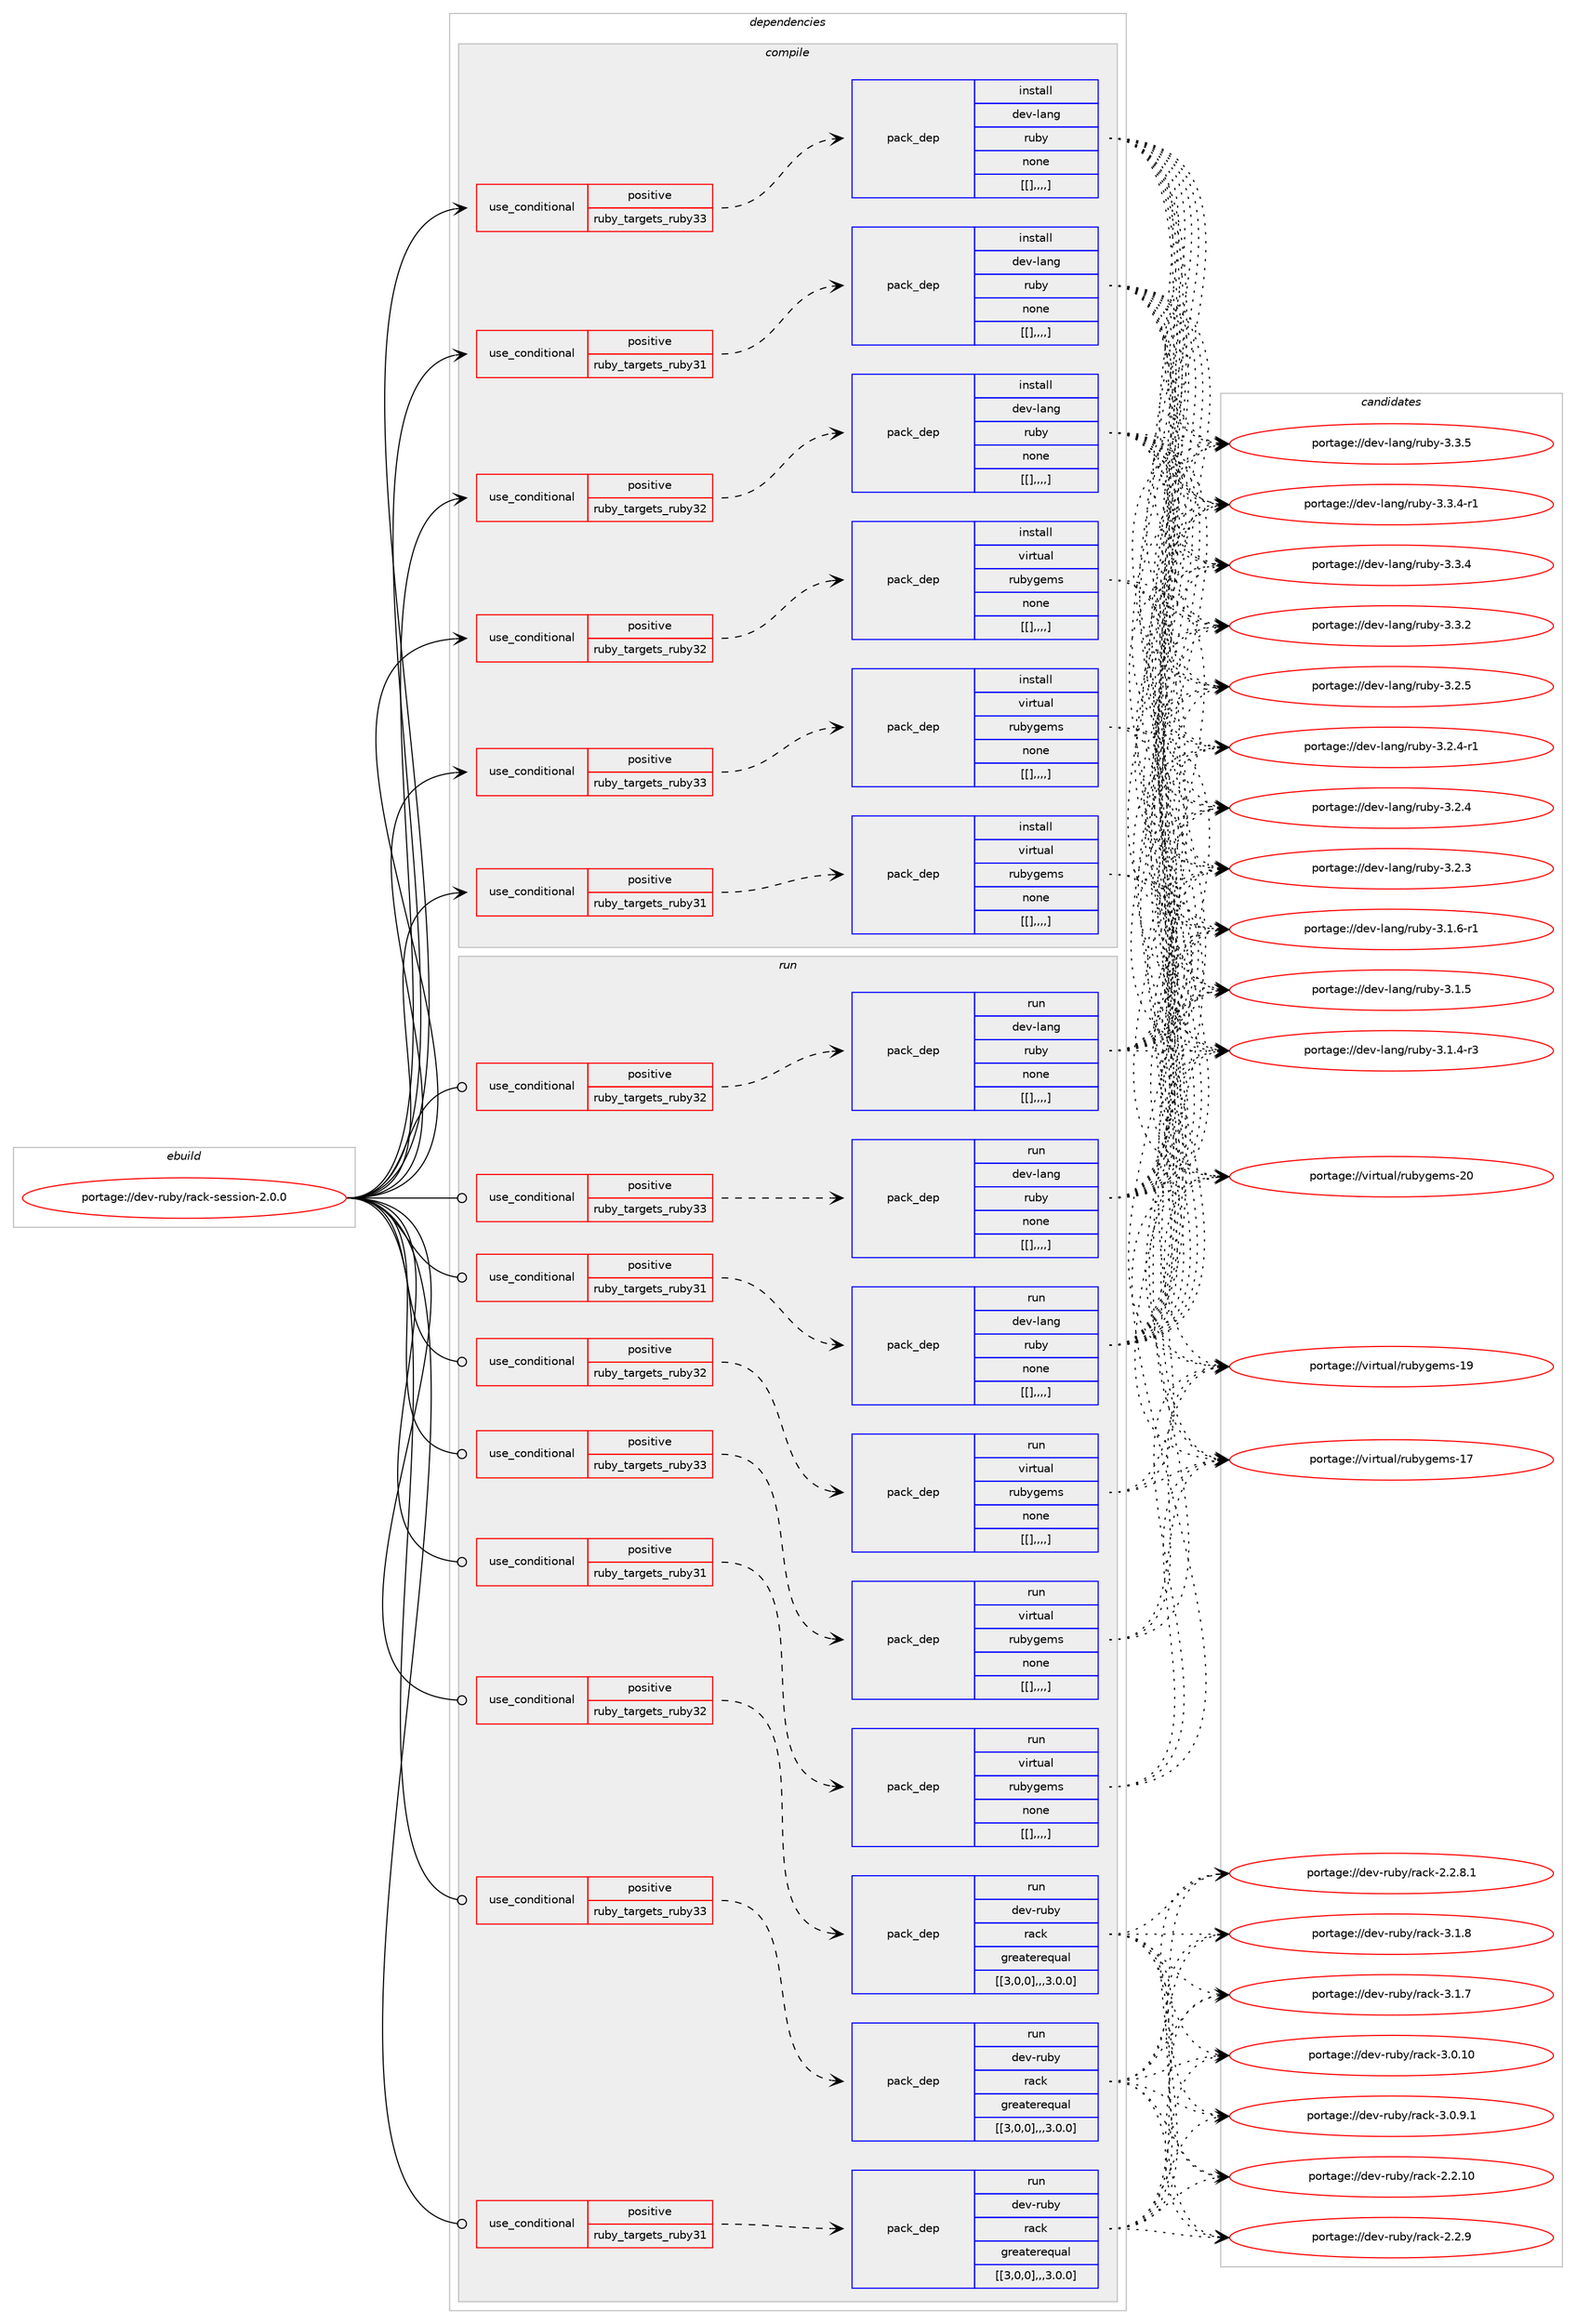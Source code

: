 digraph prolog {

# *************
# Graph options
# *************

newrank=true;
concentrate=true;
compound=true;
graph [rankdir=LR,fontname=Helvetica,fontsize=10,ranksep=1.5];#, ranksep=2.5, nodesep=0.2];
edge  [arrowhead=vee];
node  [fontname=Helvetica,fontsize=10];

# **********
# The ebuild
# **********

subgraph cluster_leftcol {
color=gray;
label=<<i>ebuild</i>>;
id [label="portage://dev-ruby/rack-session-2.0.0", color=red, width=4, href="../dev-ruby/rack-session-2.0.0.svg"];
}

# ****************
# The dependencies
# ****************

subgraph cluster_midcol {
color=gray;
label=<<i>dependencies</i>>;
subgraph cluster_compile {
fillcolor="#eeeeee";
style=filled;
label=<<i>compile</i>>;
subgraph cond57363 {
dependency206303 [label=<<TABLE BORDER="0" CELLBORDER="1" CELLSPACING="0" CELLPADDING="4"><TR><TD ROWSPAN="3" CELLPADDING="10">use_conditional</TD></TR><TR><TD>positive</TD></TR><TR><TD>ruby_targets_ruby31</TD></TR></TABLE>>, shape=none, color=red];
subgraph pack147489 {
dependency206313 [label=<<TABLE BORDER="0" CELLBORDER="1" CELLSPACING="0" CELLPADDING="4" WIDTH="220"><TR><TD ROWSPAN="6" CELLPADDING="30">pack_dep</TD></TR><TR><TD WIDTH="110">install</TD></TR><TR><TD>dev-lang</TD></TR><TR><TD>ruby</TD></TR><TR><TD>none</TD></TR><TR><TD>[[],,,,]</TD></TR></TABLE>>, shape=none, color=blue];
}
dependency206303:e -> dependency206313:w [weight=20,style="dashed",arrowhead="vee"];
}
id:e -> dependency206303:w [weight=20,style="solid",arrowhead="vee"];
subgraph cond57380 {
dependency206333 [label=<<TABLE BORDER="0" CELLBORDER="1" CELLSPACING="0" CELLPADDING="4"><TR><TD ROWSPAN="3" CELLPADDING="10">use_conditional</TD></TR><TR><TD>positive</TD></TR><TR><TD>ruby_targets_ruby31</TD></TR></TABLE>>, shape=none, color=red];
subgraph pack147508 {
dependency206345 [label=<<TABLE BORDER="0" CELLBORDER="1" CELLSPACING="0" CELLPADDING="4" WIDTH="220"><TR><TD ROWSPAN="6" CELLPADDING="30">pack_dep</TD></TR><TR><TD WIDTH="110">install</TD></TR><TR><TD>virtual</TD></TR><TR><TD>rubygems</TD></TR><TR><TD>none</TD></TR><TR><TD>[[],,,,]</TD></TR></TABLE>>, shape=none, color=blue];
}
dependency206333:e -> dependency206345:w [weight=20,style="dashed",arrowhead="vee"];
}
id:e -> dependency206333:w [weight=20,style="solid",arrowhead="vee"];
subgraph cond57403 {
dependency206380 [label=<<TABLE BORDER="0" CELLBORDER="1" CELLSPACING="0" CELLPADDING="4"><TR><TD ROWSPAN="3" CELLPADDING="10">use_conditional</TD></TR><TR><TD>positive</TD></TR><TR><TD>ruby_targets_ruby32</TD></TR></TABLE>>, shape=none, color=red];
subgraph pack147541 {
dependency206401 [label=<<TABLE BORDER="0" CELLBORDER="1" CELLSPACING="0" CELLPADDING="4" WIDTH="220"><TR><TD ROWSPAN="6" CELLPADDING="30">pack_dep</TD></TR><TR><TD WIDTH="110">install</TD></TR><TR><TD>dev-lang</TD></TR><TR><TD>ruby</TD></TR><TR><TD>none</TD></TR><TR><TD>[[],,,,]</TD></TR></TABLE>>, shape=none, color=blue];
}
dependency206380:e -> dependency206401:w [weight=20,style="dashed",arrowhead="vee"];
}
id:e -> dependency206380:w [weight=20,style="solid",arrowhead="vee"];
subgraph cond57433 {
dependency206447 [label=<<TABLE BORDER="0" CELLBORDER="1" CELLSPACING="0" CELLPADDING="4"><TR><TD ROWSPAN="3" CELLPADDING="10">use_conditional</TD></TR><TR><TD>positive</TD></TR><TR><TD>ruby_targets_ruby32</TD></TR></TABLE>>, shape=none, color=red];
subgraph pack147591 {
dependency206501 [label=<<TABLE BORDER="0" CELLBORDER="1" CELLSPACING="0" CELLPADDING="4" WIDTH="220"><TR><TD ROWSPAN="6" CELLPADDING="30">pack_dep</TD></TR><TR><TD WIDTH="110">install</TD></TR><TR><TD>virtual</TD></TR><TR><TD>rubygems</TD></TR><TR><TD>none</TD></TR><TR><TD>[[],,,,]</TD></TR></TABLE>>, shape=none, color=blue];
}
dependency206447:e -> dependency206501:w [weight=20,style="dashed",arrowhead="vee"];
}
id:e -> dependency206447:w [weight=20,style="solid",arrowhead="vee"];
subgraph cond57470 {
dependency206549 [label=<<TABLE BORDER="0" CELLBORDER="1" CELLSPACING="0" CELLPADDING="4"><TR><TD ROWSPAN="3" CELLPADDING="10">use_conditional</TD></TR><TR><TD>positive</TD></TR><TR><TD>ruby_targets_ruby33</TD></TR></TABLE>>, shape=none, color=red];
subgraph pack147636 {
dependency206679 [label=<<TABLE BORDER="0" CELLBORDER="1" CELLSPACING="0" CELLPADDING="4" WIDTH="220"><TR><TD ROWSPAN="6" CELLPADDING="30">pack_dep</TD></TR><TR><TD WIDTH="110">install</TD></TR><TR><TD>dev-lang</TD></TR><TR><TD>ruby</TD></TR><TR><TD>none</TD></TR><TR><TD>[[],,,,]</TD></TR></TABLE>>, shape=none, color=blue];
}
dependency206549:e -> dependency206679:w [weight=20,style="dashed",arrowhead="vee"];
}
id:e -> dependency206549:w [weight=20,style="solid",arrowhead="vee"];
subgraph cond57553 {
dependency206687 [label=<<TABLE BORDER="0" CELLBORDER="1" CELLSPACING="0" CELLPADDING="4"><TR><TD ROWSPAN="3" CELLPADDING="10">use_conditional</TD></TR><TR><TD>positive</TD></TR><TR><TD>ruby_targets_ruby33</TD></TR></TABLE>>, shape=none, color=red];
subgraph pack147708 {
dependency206710 [label=<<TABLE BORDER="0" CELLBORDER="1" CELLSPACING="0" CELLPADDING="4" WIDTH="220"><TR><TD ROWSPAN="6" CELLPADDING="30">pack_dep</TD></TR><TR><TD WIDTH="110">install</TD></TR><TR><TD>virtual</TD></TR><TR><TD>rubygems</TD></TR><TR><TD>none</TD></TR><TR><TD>[[],,,,]</TD></TR></TABLE>>, shape=none, color=blue];
}
dependency206687:e -> dependency206710:w [weight=20,style="dashed",arrowhead="vee"];
}
id:e -> dependency206687:w [weight=20,style="solid",arrowhead="vee"];
}
subgraph cluster_compileandrun {
fillcolor="#eeeeee";
style=filled;
label=<<i>compile and run</i>>;
}
subgraph cluster_run {
fillcolor="#eeeeee";
style=filled;
label=<<i>run</i>>;
subgraph cond57596 {
dependency206783 [label=<<TABLE BORDER="0" CELLBORDER="1" CELLSPACING="0" CELLPADDING="4"><TR><TD ROWSPAN="3" CELLPADDING="10">use_conditional</TD></TR><TR><TD>positive</TD></TR><TR><TD>ruby_targets_ruby31</TD></TR></TABLE>>, shape=none, color=red];
subgraph pack147759 {
dependency206808 [label=<<TABLE BORDER="0" CELLBORDER="1" CELLSPACING="0" CELLPADDING="4" WIDTH="220"><TR><TD ROWSPAN="6" CELLPADDING="30">pack_dep</TD></TR><TR><TD WIDTH="110">run</TD></TR><TR><TD>dev-lang</TD></TR><TR><TD>ruby</TD></TR><TR><TD>none</TD></TR><TR><TD>[[],,,,]</TD></TR></TABLE>>, shape=none, color=blue];
}
dependency206783:e -> dependency206808:w [weight=20,style="dashed",arrowhead="vee"];
}
id:e -> dependency206783:w [weight=20,style="solid",arrowhead="odot"];
subgraph cond57627 {
dependency206849 [label=<<TABLE BORDER="0" CELLBORDER="1" CELLSPACING="0" CELLPADDING="4"><TR><TD ROWSPAN="3" CELLPADDING="10">use_conditional</TD></TR><TR><TD>positive</TD></TR><TR><TD>ruby_targets_ruby31</TD></TR></TABLE>>, shape=none, color=red];
subgraph pack147785 {
dependency206851 [label=<<TABLE BORDER="0" CELLBORDER="1" CELLSPACING="0" CELLPADDING="4" WIDTH="220"><TR><TD ROWSPAN="6" CELLPADDING="30">pack_dep</TD></TR><TR><TD WIDTH="110">run</TD></TR><TR><TD>dev-ruby</TD></TR><TR><TD>rack</TD></TR><TR><TD>greaterequal</TD></TR><TR><TD>[[3,0,0],,,3.0.0]</TD></TR></TABLE>>, shape=none, color=blue];
}
dependency206849:e -> dependency206851:w [weight=20,style="dashed",arrowhead="vee"];
}
id:e -> dependency206849:w [weight=20,style="solid",arrowhead="odot"];
subgraph cond57668 {
dependency206938 [label=<<TABLE BORDER="0" CELLBORDER="1" CELLSPACING="0" CELLPADDING="4"><TR><TD ROWSPAN="3" CELLPADDING="10">use_conditional</TD></TR><TR><TD>positive</TD></TR><TR><TD>ruby_targets_ruby31</TD></TR></TABLE>>, shape=none, color=red];
subgraph pack147829 {
dependency206941 [label=<<TABLE BORDER="0" CELLBORDER="1" CELLSPACING="0" CELLPADDING="4" WIDTH="220"><TR><TD ROWSPAN="6" CELLPADDING="30">pack_dep</TD></TR><TR><TD WIDTH="110">run</TD></TR><TR><TD>virtual</TD></TR><TR><TD>rubygems</TD></TR><TR><TD>none</TD></TR><TR><TD>[[],,,,]</TD></TR></TABLE>>, shape=none, color=blue];
}
dependency206938:e -> dependency206941:w [weight=20,style="dashed",arrowhead="vee"];
}
id:e -> dependency206938:w [weight=20,style="solid",arrowhead="odot"];
subgraph cond57688 {
dependency206985 [label=<<TABLE BORDER="0" CELLBORDER="1" CELLSPACING="0" CELLPADDING="4"><TR><TD ROWSPAN="3" CELLPADDING="10">use_conditional</TD></TR><TR><TD>positive</TD></TR><TR><TD>ruby_targets_ruby32</TD></TR></TABLE>>, shape=none, color=red];
subgraph pack147856 {
dependency206989 [label=<<TABLE BORDER="0" CELLBORDER="1" CELLSPACING="0" CELLPADDING="4" WIDTH="220"><TR><TD ROWSPAN="6" CELLPADDING="30">pack_dep</TD></TR><TR><TD WIDTH="110">run</TD></TR><TR><TD>dev-lang</TD></TR><TR><TD>ruby</TD></TR><TR><TD>none</TD></TR><TR><TD>[[],,,,]</TD></TR></TABLE>>, shape=none, color=blue];
}
dependency206985:e -> dependency206989:w [weight=20,style="dashed",arrowhead="vee"];
}
id:e -> dependency206985:w [weight=20,style="solid",arrowhead="odot"];
subgraph cond57691 {
dependency206998 [label=<<TABLE BORDER="0" CELLBORDER="1" CELLSPACING="0" CELLPADDING="4"><TR><TD ROWSPAN="3" CELLPADDING="10">use_conditional</TD></TR><TR><TD>positive</TD></TR><TR><TD>ruby_targets_ruby32</TD></TR></TABLE>>, shape=none, color=red];
subgraph pack147899 {
dependency207140 [label=<<TABLE BORDER="0" CELLBORDER="1" CELLSPACING="0" CELLPADDING="4" WIDTH="220"><TR><TD ROWSPAN="6" CELLPADDING="30">pack_dep</TD></TR><TR><TD WIDTH="110">run</TD></TR><TR><TD>dev-ruby</TD></TR><TR><TD>rack</TD></TR><TR><TD>greaterequal</TD></TR><TR><TD>[[3,0,0],,,3.0.0]</TD></TR></TABLE>>, shape=none, color=blue];
}
dependency206998:e -> dependency207140:w [weight=20,style="dashed",arrowhead="vee"];
}
id:e -> dependency206998:w [weight=20,style="solid",arrowhead="odot"];
subgraph cond57748 {
dependency207164 [label=<<TABLE BORDER="0" CELLBORDER="1" CELLSPACING="0" CELLPADDING="4"><TR><TD ROWSPAN="3" CELLPADDING="10">use_conditional</TD></TR><TR><TD>positive</TD></TR><TR><TD>ruby_targets_ruby32</TD></TR></TABLE>>, shape=none, color=red];
subgraph pack147993 {
dependency207249 [label=<<TABLE BORDER="0" CELLBORDER="1" CELLSPACING="0" CELLPADDING="4" WIDTH="220"><TR><TD ROWSPAN="6" CELLPADDING="30">pack_dep</TD></TR><TR><TD WIDTH="110">run</TD></TR><TR><TD>virtual</TD></TR><TR><TD>rubygems</TD></TR><TR><TD>none</TD></TR><TR><TD>[[],,,,]</TD></TR></TABLE>>, shape=none, color=blue];
}
dependency207164:e -> dependency207249:w [weight=20,style="dashed",arrowhead="vee"];
}
id:e -> dependency207164:w [weight=20,style="solid",arrowhead="odot"];
subgraph cond57815 {
dependency207344 [label=<<TABLE BORDER="0" CELLBORDER="1" CELLSPACING="0" CELLPADDING="4"><TR><TD ROWSPAN="3" CELLPADDING="10">use_conditional</TD></TR><TR><TD>positive</TD></TR><TR><TD>ruby_targets_ruby33</TD></TR></TABLE>>, shape=none, color=red];
subgraph pack148084 {
dependency207348 [label=<<TABLE BORDER="0" CELLBORDER="1" CELLSPACING="0" CELLPADDING="4" WIDTH="220"><TR><TD ROWSPAN="6" CELLPADDING="30">pack_dep</TD></TR><TR><TD WIDTH="110">run</TD></TR><TR><TD>dev-lang</TD></TR><TR><TD>ruby</TD></TR><TR><TD>none</TD></TR><TR><TD>[[],,,,]</TD></TR></TABLE>>, shape=none, color=blue];
}
dependency207344:e -> dependency207348:w [weight=20,style="dashed",arrowhead="vee"];
}
id:e -> dependency207344:w [weight=20,style="solid",arrowhead="odot"];
subgraph cond57830 {
dependency207391 [label=<<TABLE BORDER="0" CELLBORDER="1" CELLSPACING="0" CELLPADDING="4"><TR><TD ROWSPAN="3" CELLPADDING="10">use_conditional</TD></TR><TR><TD>positive</TD></TR><TR><TD>ruby_targets_ruby33</TD></TR></TABLE>>, shape=none, color=red];
subgraph pack148109 {
dependency207413 [label=<<TABLE BORDER="0" CELLBORDER="1" CELLSPACING="0" CELLPADDING="4" WIDTH="220"><TR><TD ROWSPAN="6" CELLPADDING="30">pack_dep</TD></TR><TR><TD WIDTH="110">run</TD></TR><TR><TD>dev-ruby</TD></TR><TR><TD>rack</TD></TR><TR><TD>greaterequal</TD></TR><TR><TD>[[3,0,0],,,3.0.0]</TD></TR></TABLE>>, shape=none, color=blue];
}
dependency207391:e -> dependency207413:w [weight=20,style="dashed",arrowhead="vee"];
}
id:e -> dependency207391:w [weight=20,style="solid",arrowhead="odot"];
subgraph cond57849 {
dependency207433 [label=<<TABLE BORDER="0" CELLBORDER="1" CELLSPACING="0" CELLPADDING="4"><TR><TD ROWSPAN="3" CELLPADDING="10">use_conditional</TD></TR><TR><TD>positive</TD></TR><TR><TD>ruby_targets_ruby33</TD></TR></TABLE>>, shape=none, color=red];
subgraph pack148141 {
dependency207435 [label=<<TABLE BORDER="0" CELLBORDER="1" CELLSPACING="0" CELLPADDING="4" WIDTH="220"><TR><TD ROWSPAN="6" CELLPADDING="30">pack_dep</TD></TR><TR><TD WIDTH="110">run</TD></TR><TR><TD>virtual</TD></TR><TR><TD>rubygems</TD></TR><TR><TD>none</TD></TR><TR><TD>[[],,,,]</TD></TR></TABLE>>, shape=none, color=blue];
}
dependency207433:e -> dependency207435:w [weight=20,style="dashed",arrowhead="vee"];
}
id:e -> dependency207433:w [weight=20,style="solid",arrowhead="odot"];
}
}

# **************
# The candidates
# **************

subgraph cluster_choices {
rank=same;
color=gray;
label=<<i>candidates</i>>;

subgraph choice147594 {
color=black;
nodesep=1;
choice10010111845108971101034711411798121455146514653 [label="portage://dev-lang/ruby-3.3.5", color=red, width=4,href="../dev-lang/ruby-3.3.5.svg"];
choice100101118451089711010347114117981214551465146524511449 [label="portage://dev-lang/ruby-3.3.4-r1", color=red, width=4,href="../dev-lang/ruby-3.3.4-r1.svg"];
choice10010111845108971101034711411798121455146514652 [label="portage://dev-lang/ruby-3.3.4", color=red, width=4,href="../dev-lang/ruby-3.3.4.svg"];
choice10010111845108971101034711411798121455146514650 [label="portage://dev-lang/ruby-3.3.2", color=red, width=4,href="../dev-lang/ruby-3.3.2.svg"];
choice10010111845108971101034711411798121455146504653 [label="portage://dev-lang/ruby-3.2.5", color=red, width=4,href="../dev-lang/ruby-3.2.5.svg"];
choice100101118451089711010347114117981214551465046524511449 [label="portage://dev-lang/ruby-3.2.4-r1", color=red, width=4,href="../dev-lang/ruby-3.2.4-r1.svg"];
choice10010111845108971101034711411798121455146504652 [label="portage://dev-lang/ruby-3.2.4", color=red, width=4,href="../dev-lang/ruby-3.2.4.svg"];
choice10010111845108971101034711411798121455146504651 [label="portage://dev-lang/ruby-3.2.3", color=red, width=4,href="../dev-lang/ruby-3.2.3.svg"];
choice100101118451089711010347114117981214551464946544511449 [label="portage://dev-lang/ruby-3.1.6-r1", color=red, width=4,href="../dev-lang/ruby-3.1.6-r1.svg"];
choice10010111845108971101034711411798121455146494653 [label="portage://dev-lang/ruby-3.1.5", color=red, width=4,href="../dev-lang/ruby-3.1.5.svg"];
choice100101118451089711010347114117981214551464946524511451 [label="portage://dev-lang/ruby-3.1.4-r3", color=red, width=4,href="../dev-lang/ruby-3.1.4-r3.svg"];
dependency206313:e -> choice10010111845108971101034711411798121455146514653:w [style=dotted,weight="100"];
dependency206313:e -> choice100101118451089711010347114117981214551465146524511449:w [style=dotted,weight="100"];
dependency206313:e -> choice10010111845108971101034711411798121455146514652:w [style=dotted,weight="100"];
dependency206313:e -> choice10010111845108971101034711411798121455146514650:w [style=dotted,weight="100"];
dependency206313:e -> choice10010111845108971101034711411798121455146504653:w [style=dotted,weight="100"];
dependency206313:e -> choice100101118451089711010347114117981214551465046524511449:w [style=dotted,weight="100"];
dependency206313:e -> choice10010111845108971101034711411798121455146504652:w [style=dotted,weight="100"];
dependency206313:e -> choice10010111845108971101034711411798121455146504651:w [style=dotted,weight="100"];
dependency206313:e -> choice100101118451089711010347114117981214551464946544511449:w [style=dotted,weight="100"];
dependency206313:e -> choice10010111845108971101034711411798121455146494653:w [style=dotted,weight="100"];
dependency206313:e -> choice100101118451089711010347114117981214551464946524511451:w [style=dotted,weight="100"];
}
subgraph choice147603 {
color=black;
nodesep=1;
choice118105114116117971084711411798121103101109115455048 [label="portage://virtual/rubygems-20", color=red, width=4,href="../virtual/rubygems-20.svg"];
choice118105114116117971084711411798121103101109115454957 [label="portage://virtual/rubygems-19", color=red, width=4,href="../virtual/rubygems-19.svg"];
choice118105114116117971084711411798121103101109115454955 [label="portage://virtual/rubygems-17", color=red, width=4,href="../virtual/rubygems-17.svg"];
dependency206345:e -> choice118105114116117971084711411798121103101109115455048:w [style=dotted,weight="100"];
dependency206345:e -> choice118105114116117971084711411798121103101109115454957:w [style=dotted,weight="100"];
dependency206345:e -> choice118105114116117971084711411798121103101109115454955:w [style=dotted,weight="100"];
}
subgraph choice147606 {
color=black;
nodesep=1;
choice10010111845108971101034711411798121455146514653 [label="portage://dev-lang/ruby-3.3.5", color=red, width=4,href="../dev-lang/ruby-3.3.5.svg"];
choice100101118451089711010347114117981214551465146524511449 [label="portage://dev-lang/ruby-3.3.4-r1", color=red, width=4,href="../dev-lang/ruby-3.3.4-r1.svg"];
choice10010111845108971101034711411798121455146514652 [label="portage://dev-lang/ruby-3.3.4", color=red, width=4,href="../dev-lang/ruby-3.3.4.svg"];
choice10010111845108971101034711411798121455146514650 [label="portage://dev-lang/ruby-3.3.2", color=red, width=4,href="../dev-lang/ruby-3.3.2.svg"];
choice10010111845108971101034711411798121455146504653 [label="portage://dev-lang/ruby-3.2.5", color=red, width=4,href="../dev-lang/ruby-3.2.5.svg"];
choice100101118451089711010347114117981214551465046524511449 [label="portage://dev-lang/ruby-3.2.4-r1", color=red, width=4,href="../dev-lang/ruby-3.2.4-r1.svg"];
choice10010111845108971101034711411798121455146504652 [label="portage://dev-lang/ruby-3.2.4", color=red, width=4,href="../dev-lang/ruby-3.2.4.svg"];
choice10010111845108971101034711411798121455146504651 [label="portage://dev-lang/ruby-3.2.3", color=red, width=4,href="../dev-lang/ruby-3.2.3.svg"];
choice100101118451089711010347114117981214551464946544511449 [label="portage://dev-lang/ruby-3.1.6-r1", color=red, width=4,href="../dev-lang/ruby-3.1.6-r1.svg"];
choice10010111845108971101034711411798121455146494653 [label="portage://dev-lang/ruby-3.1.5", color=red, width=4,href="../dev-lang/ruby-3.1.5.svg"];
choice100101118451089711010347114117981214551464946524511451 [label="portage://dev-lang/ruby-3.1.4-r3", color=red, width=4,href="../dev-lang/ruby-3.1.4-r3.svg"];
dependency206401:e -> choice10010111845108971101034711411798121455146514653:w [style=dotted,weight="100"];
dependency206401:e -> choice100101118451089711010347114117981214551465146524511449:w [style=dotted,weight="100"];
dependency206401:e -> choice10010111845108971101034711411798121455146514652:w [style=dotted,weight="100"];
dependency206401:e -> choice10010111845108971101034711411798121455146514650:w [style=dotted,weight="100"];
dependency206401:e -> choice10010111845108971101034711411798121455146504653:w [style=dotted,weight="100"];
dependency206401:e -> choice100101118451089711010347114117981214551465046524511449:w [style=dotted,weight="100"];
dependency206401:e -> choice10010111845108971101034711411798121455146504652:w [style=dotted,weight="100"];
dependency206401:e -> choice10010111845108971101034711411798121455146504651:w [style=dotted,weight="100"];
dependency206401:e -> choice100101118451089711010347114117981214551464946544511449:w [style=dotted,weight="100"];
dependency206401:e -> choice10010111845108971101034711411798121455146494653:w [style=dotted,weight="100"];
dependency206401:e -> choice100101118451089711010347114117981214551464946524511451:w [style=dotted,weight="100"];
}
subgraph choice147614 {
color=black;
nodesep=1;
choice118105114116117971084711411798121103101109115455048 [label="portage://virtual/rubygems-20", color=red, width=4,href="../virtual/rubygems-20.svg"];
choice118105114116117971084711411798121103101109115454957 [label="portage://virtual/rubygems-19", color=red, width=4,href="../virtual/rubygems-19.svg"];
choice118105114116117971084711411798121103101109115454955 [label="portage://virtual/rubygems-17", color=red, width=4,href="../virtual/rubygems-17.svg"];
dependency206501:e -> choice118105114116117971084711411798121103101109115455048:w [style=dotted,weight="100"];
dependency206501:e -> choice118105114116117971084711411798121103101109115454957:w [style=dotted,weight="100"];
dependency206501:e -> choice118105114116117971084711411798121103101109115454955:w [style=dotted,weight="100"];
}
subgraph choice147631 {
color=black;
nodesep=1;
choice10010111845108971101034711411798121455146514653 [label="portage://dev-lang/ruby-3.3.5", color=red, width=4,href="../dev-lang/ruby-3.3.5.svg"];
choice100101118451089711010347114117981214551465146524511449 [label="portage://dev-lang/ruby-3.3.4-r1", color=red, width=4,href="../dev-lang/ruby-3.3.4-r1.svg"];
choice10010111845108971101034711411798121455146514652 [label="portage://dev-lang/ruby-3.3.4", color=red, width=4,href="../dev-lang/ruby-3.3.4.svg"];
choice10010111845108971101034711411798121455146514650 [label="portage://dev-lang/ruby-3.3.2", color=red, width=4,href="../dev-lang/ruby-3.3.2.svg"];
choice10010111845108971101034711411798121455146504653 [label="portage://dev-lang/ruby-3.2.5", color=red, width=4,href="../dev-lang/ruby-3.2.5.svg"];
choice100101118451089711010347114117981214551465046524511449 [label="portage://dev-lang/ruby-3.2.4-r1", color=red, width=4,href="../dev-lang/ruby-3.2.4-r1.svg"];
choice10010111845108971101034711411798121455146504652 [label="portage://dev-lang/ruby-3.2.4", color=red, width=4,href="../dev-lang/ruby-3.2.4.svg"];
choice10010111845108971101034711411798121455146504651 [label="portage://dev-lang/ruby-3.2.3", color=red, width=4,href="../dev-lang/ruby-3.2.3.svg"];
choice100101118451089711010347114117981214551464946544511449 [label="portage://dev-lang/ruby-3.1.6-r1", color=red, width=4,href="../dev-lang/ruby-3.1.6-r1.svg"];
choice10010111845108971101034711411798121455146494653 [label="portage://dev-lang/ruby-3.1.5", color=red, width=4,href="../dev-lang/ruby-3.1.5.svg"];
choice100101118451089711010347114117981214551464946524511451 [label="portage://dev-lang/ruby-3.1.4-r3", color=red, width=4,href="../dev-lang/ruby-3.1.4-r3.svg"];
dependency206679:e -> choice10010111845108971101034711411798121455146514653:w [style=dotted,weight="100"];
dependency206679:e -> choice100101118451089711010347114117981214551465146524511449:w [style=dotted,weight="100"];
dependency206679:e -> choice10010111845108971101034711411798121455146514652:w [style=dotted,weight="100"];
dependency206679:e -> choice10010111845108971101034711411798121455146514650:w [style=dotted,weight="100"];
dependency206679:e -> choice10010111845108971101034711411798121455146504653:w [style=dotted,weight="100"];
dependency206679:e -> choice100101118451089711010347114117981214551465046524511449:w [style=dotted,weight="100"];
dependency206679:e -> choice10010111845108971101034711411798121455146504652:w [style=dotted,weight="100"];
dependency206679:e -> choice10010111845108971101034711411798121455146504651:w [style=dotted,weight="100"];
dependency206679:e -> choice100101118451089711010347114117981214551464946544511449:w [style=dotted,weight="100"];
dependency206679:e -> choice10010111845108971101034711411798121455146494653:w [style=dotted,weight="100"];
dependency206679:e -> choice100101118451089711010347114117981214551464946524511451:w [style=dotted,weight="100"];
}
subgraph choice147640 {
color=black;
nodesep=1;
choice118105114116117971084711411798121103101109115455048 [label="portage://virtual/rubygems-20", color=red, width=4,href="../virtual/rubygems-20.svg"];
choice118105114116117971084711411798121103101109115454957 [label="portage://virtual/rubygems-19", color=red, width=4,href="../virtual/rubygems-19.svg"];
choice118105114116117971084711411798121103101109115454955 [label="portage://virtual/rubygems-17", color=red, width=4,href="../virtual/rubygems-17.svg"];
dependency206710:e -> choice118105114116117971084711411798121103101109115455048:w [style=dotted,weight="100"];
dependency206710:e -> choice118105114116117971084711411798121103101109115454957:w [style=dotted,weight="100"];
dependency206710:e -> choice118105114116117971084711411798121103101109115454955:w [style=dotted,weight="100"];
}
subgraph choice147658 {
color=black;
nodesep=1;
choice10010111845108971101034711411798121455146514653 [label="portage://dev-lang/ruby-3.3.5", color=red, width=4,href="../dev-lang/ruby-3.3.5.svg"];
choice100101118451089711010347114117981214551465146524511449 [label="portage://dev-lang/ruby-3.3.4-r1", color=red, width=4,href="../dev-lang/ruby-3.3.4-r1.svg"];
choice10010111845108971101034711411798121455146514652 [label="portage://dev-lang/ruby-3.3.4", color=red, width=4,href="../dev-lang/ruby-3.3.4.svg"];
choice10010111845108971101034711411798121455146514650 [label="portage://dev-lang/ruby-3.3.2", color=red, width=4,href="../dev-lang/ruby-3.3.2.svg"];
choice10010111845108971101034711411798121455146504653 [label="portage://dev-lang/ruby-3.2.5", color=red, width=4,href="../dev-lang/ruby-3.2.5.svg"];
choice100101118451089711010347114117981214551465046524511449 [label="portage://dev-lang/ruby-3.2.4-r1", color=red, width=4,href="../dev-lang/ruby-3.2.4-r1.svg"];
choice10010111845108971101034711411798121455146504652 [label="portage://dev-lang/ruby-3.2.4", color=red, width=4,href="../dev-lang/ruby-3.2.4.svg"];
choice10010111845108971101034711411798121455146504651 [label="portage://dev-lang/ruby-3.2.3", color=red, width=4,href="../dev-lang/ruby-3.2.3.svg"];
choice100101118451089711010347114117981214551464946544511449 [label="portage://dev-lang/ruby-3.1.6-r1", color=red, width=4,href="../dev-lang/ruby-3.1.6-r1.svg"];
choice10010111845108971101034711411798121455146494653 [label="portage://dev-lang/ruby-3.1.5", color=red, width=4,href="../dev-lang/ruby-3.1.5.svg"];
choice100101118451089711010347114117981214551464946524511451 [label="portage://dev-lang/ruby-3.1.4-r3", color=red, width=4,href="../dev-lang/ruby-3.1.4-r3.svg"];
dependency206808:e -> choice10010111845108971101034711411798121455146514653:w [style=dotted,weight="100"];
dependency206808:e -> choice100101118451089711010347114117981214551465146524511449:w [style=dotted,weight="100"];
dependency206808:e -> choice10010111845108971101034711411798121455146514652:w [style=dotted,weight="100"];
dependency206808:e -> choice10010111845108971101034711411798121455146514650:w [style=dotted,weight="100"];
dependency206808:e -> choice10010111845108971101034711411798121455146504653:w [style=dotted,weight="100"];
dependency206808:e -> choice100101118451089711010347114117981214551465046524511449:w [style=dotted,weight="100"];
dependency206808:e -> choice10010111845108971101034711411798121455146504652:w [style=dotted,weight="100"];
dependency206808:e -> choice10010111845108971101034711411798121455146504651:w [style=dotted,weight="100"];
dependency206808:e -> choice100101118451089711010347114117981214551464946544511449:w [style=dotted,weight="100"];
dependency206808:e -> choice10010111845108971101034711411798121455146494653:w [style=dotted,weight="100"];
dependency206808:e -> choice100101118451089711010347114117981214551464946524511451:w [style=dotted,weight="100"];
}
subgraph choice147673 {
color=black;
nodesep=1;
choice1001011184511411798121471149799107455146494656 [label="portage://dev-ruby/rack-3.1.8", color=red, width=4,href="../dev-ruby/rack-3.1.8.svg"];
choice1001011184511411798121471149799107455146494655 [label="portage://dev-ruby/rack-3.1.7", color=red, width=4,href="../dev-ruby/rack-3.1.7.svg"];
choice100101118451141179812147114979910745514648464948 [label="portage://dev-ruby/rack-3.0.10", color=red, width=4,href="../dev-ruby/rack-3.0.10.svg"];
choice10010111845114117981214711497991074551464846574649 [label="portage://dev-ruby/rack-3.0.9.1", color=red, width=4,href="../dev-ruby/rack-3.0.9.1.svg"];
choice100101118451141179812147114979910745504650464948 [label="portage://dev-ruby/rack-2.2.10", color=red, width=4,href="../dev-ruby/rack-2.2.10.svg"];
choice1001011184511411798121471149799107455046504657 [label="portage://dev-ruby/rack-2.2.9", color=red, width=4,href="../dev-ruby/rack-2.2.9.svg"];
choice10010111845114117981214711497991074550465046564649 [label="portage://dev-ruby/rack-2.2.8.1", color=red, width=4,href="../dev-ruby/rack-2.2.8.1.svg"];
dependency206851:e -> choice1001011184511411798121471149799107455146494656:w [style=dotted,weight="100"];
dependency206851:e -> choice1001011184511411798121471149799107455146494655:w [style=dotted,weight="100"];
dependency206851:e -> choice100101118451141179812147114979910745514648464948:w [style=dotted,weight="100"];
dependency206851:e -> choice10010111845114117981214711497991074551464846574649:w [style=dotted,weight="100"];
dependency206851:e -> choice100101118451141179812147114979910745504650464948:w [style=dotted,weight="100"];
dependency206851:e -> choice1001011184511411798121471149799107455046504657:w [style=dotted,weight="100"];
dependency206851:e -> choice10010111845114117981214711497991074550465046564649:w [style=dotted,weight="100"];
}
subgraph choice147694 {
color=black;
nodesep=1;
choice118105114116117971084711411798121103101109115455048 [label="portage://virtual/rubygems-20", color=red, width=4,href="../virtual/rubygems-20.svg"];
choice118105114116117971084711411798121103101109115454957 [label="portage://virtual/rubygems-19", color=red, width=4,href="../virtual/rubygems-19.svg"];
choice118105114116117971084711411798121103101109115454955 [label="portage://virtual/rubygems-17", color=red, width=4,href="../virtual/rubygems-17.svg"];
dependency206941:e -> choice118105114116117971084711411798121103101109115455048:w [style=dotted,weight="100"];
dependency206941:e -> choice118105114116117971084711411798121103101109115454957:w [style=dotted,weight="100"];
dependency206941:e -> choice118105114116117971084711411798121103101109115454955:w [style=dotted,weight="100"];
}
subgraph choice147697 {
color=black;
nodesep=1;
choice10010111845108971101034711411798121455146514653 [label="portage://dev-lang/ruby-3.3.5", color=red, width=4,href="../dev-lang/ruby-3.3.5.svg"];
choice100101118451089711010347114117981214551465146524511449 [label="portage://dev-lang/ruby-3.3.4-r1", color=red, width=4,href="../dev-lang/ruby-3.3.4-r1.svg"];
choice10010111845108971101034711411798121455146514652 [label="portage://dev-lang/ruby-3.3.4", color=red, width=4,href="../dev-lang/ruby-3.3.4.svg"];
choice10010111845108971101034711411798121455146514650 [label="portage://dev-lang/ruby-3.3.2", color=red, width=4,href="../dev-lang/ruby-3.3.2.svg"];
choice10010111845108971101034711411798121455146504653 [label="portage://dev-lang/ruby-3.2.5", color=red, width=4,href="../dev-lang/ruby-3.2.5.svg"];
choice100101118451089711010347114117981214551465046524511449 [label="portage://dev-lang/ruby-3.2.4-r1", color=red, width=4,href="../dev-lang/ruby-3.2.4-r1.svg"];
choice10010111845108971101034711411798121455146504652 [label="portage://dev-lang/ruby-3.2.4", color=red, width=4,href="../dev-lang/ruby-3.2.4.svg"];
choice10010111845108971101034711411798121455146504651 [label="portage://dev-lang/ruby-3.2.3", color=red, width=4,href="../dev-lang/ruby-3.2.3.svg"];
choice100101118451089711010347114117981214551464946544511449 [label="portage://dev-lang/ruby-3.1.6-r1", color=red, width=4,href="../dev-lang/ruby-3.1.6-r1.svg"];
choice10010111845108971101034711411798121455146494653 [label="portage://dev-lang/ruby-3.1.5", color=red, width=4,href="../dev-lang/ruby-3.1.5.svg"];
choice100101118451089711010347114117981214551464946524511451 [label="portage://dev-lang/ruby-3.1.4-r3", color=red, width=4,href="../dev-lang/ruby-3.1.4-r3.svg"];
dependency206989:e -> choice10010111845108971101034711411798121455146514653:w [style=dotted,weight="100"];
dependency206989:e -> choice100101118451089711010347114117981214551465146524511449:w [style=dotted,weight="100"];
dependency206989:e -> choice10010111845108971101034711411798121455146514652:w [style=dotted,weight="100"];
dependency206989:e -> choice10010111845108971101034711411798121455146514650:w [style=dotted,weight="100"];
dependency206989:e -> choice10010111845108971101034711411798121455146504653:w [style=dotted,weight="100"];
dependency206989:e -> choice100101118451089711010347114117981214551465046524511449:w [style=dotted,weight="100"];
dependency206989:e -> choice10010111845108971101034711411798121455146504652:w [style=dotted,weight="100"];
dependency206989:e -> choice10010111845108971101034711411798121455146504651:w [style=dotted,weight="100"];
dependency206989:e -> choice100101118451089711010347114117981214551464946544511449:w [style=dotted,weight="100"];
dependency206989:e -> choice10010111845108971101034711411798121455146494653:w [style=dotted,weight="100"];
dependency206989:e -> choice100101118451089711010347114117981214551464946524511451:w [style=dotted,weight="100"];
}
subgraph choice147699 {
color=black;
nodesep=1;
choice1001011184511411798121471149799107455146494656 [label="portage://dev-ruby/rack-3.1.8", color=red, width=4,href="../dev-ruby/rack-3.1.8.svg"];
choice1001011184511411798121471149799107455146494655 [label="portage://dev-ruby/rack-3.1.7", color=red, width=4,href="../dev-ruby/rack-3.1.7.svg"];
choice100101118451141179812147114979910745514648464948 [label="portage://dev-ruby/rack-3.0.10", color=red, width=4,href="../dev-ruby/rack-3.0.10.svg"];
choice10010111845114117981214711497991074551464846574649 [label="portage://dev-ruby/rack-3.0.9.1", color=red, width=4,href="../dev-ruby/rack-3.0.9.1.svg"];
choice100101118451141179812147114979910745504650464948 [label="portage://dev-ruby/rack-2.2.10", color=red, width=4,href="../dev-ruby/rack-2.2.10.svg"];
choice1001011184511411798121471149799107455046504657 [label="portage://dev-ruby/rack-2.2.9", color=red, width=4,href="../dev-ruby/rack-2.2.9.svg"];
choice10010111845114117981214711497991074550465046564649 [label="portage://dev-ruby/rack-2.2.8.1", color=red, width=4,href="../dev-ruby/rack-2.2.8.1.svg"];
dependency207140:e -> choice1001011184511411798121471149799107455146494656:w [style=dotted,weight="100"];
dependency207140:e -> choice1001011184511411798121471149799107455146494655:w [style=dotted,weight="100"];
dependency207140:e -> choice100101118451141179812147114979910745514648464948:w [style=dotted,weight="100"];
dependency207140:e -> choice10010111845114117981214711497991074551464846574649:w [style=dotted,weight="100"];
dependency207140:e -> choice100101118451141179812147114979910745504650464948:w [style=dotted,weight="100"];
dependency207140:e -> choice1001011184511411798121471149799107455046504657:w [style=dotted,weight="100"];
dependency207140:e -> choice10010111845114117981214711497991074550465046564649:w [style=dotted,weight="100"];
}
subgraph choice147746 {
color=black;
nodesep=1;
choice118105114116117971084711411798121103101109115455048 [label="portage://virtual/rubygems-20", color=red, width=4,href="../virtual/rubygems-20.svg"];
choice118105114116117971084711411798121103101109115454957 [label="portage://virtual/rubygems-19", color=red, width=4,href="../virtual/rubygems-19.svg"];
choice118105114116117971084711411798121103101109115454955 [label="portage://virtual/rubygems-17", color=red, width=4,href="../virtual/rubygems-17.svg"];
dependency207249:e -> choice118105114116117971084711411798121103101109115455048:w [style=dotted,weight="100"];
dependency207249:e -> choice118105114116117971084711411798121103101109115454957:w [style=dotted,weight="100"];
dependency207249:e -> choice118105114116117971084711411798121103101109115454955:w [style=dotted,weight="100"];
}
subgraph choice147763 {
color=black;
nodesep=1;
choice10010111845108971101034711411798121455146514653 [label="portage://dev-lang/ruby-3.3.5", color=red, width=4,href="../dev-lang/ruby-3.3.5.svg"];
choice100101118451089711010347114117981214551465146524511449 [label="portage://dev-lang/ruby-3.3.4-r1", color=red, width=4,href="../dev-lang/ruby-3.3.4-r1.svg"];
choice10010111845108971101034711411798121455146514652 [label="portage://dev-lang/ruby-3.3.4", color=red, width=4,href="../dev-lang/ruby-3.3.4.svg"];
choice10010111845108971101034711411798121455146514650 [label="portage://dev-lang/ruby-3.3.2", color=red, width=4,href="../dev-lang/ruby-3.3.2.svg"];
choice10010111845108971101034711411798121455146504653 [label="portage://dev-lang/ruby-3.2.5", color=red, width=4,href="../dev-lang/ruby-3.2.5.svg"];
choice100101118451089711010347114117981214551465046524511449 [label="portage://dev-lang/ruby-3.2.4-r1", color=red, width=4,href="../dev-lang/ruby-3.2.4-r1.svg"];
choice10010111845108971101034711411798121455146504652 [label="portage://dev-lang/ruby-3.2.4", color=red, width=4,href="../dev-lang/ruby-3.2.4.svg"];
choice10010111845108971101034711411798121455146504651 [label="portage://dev-lang/ruby-3.2.3", color=red, width=4,href="../dev-lang/ruby-3.2.3.svg"];
choice100101118451089711010347114117981214551464946544511449 [label="portage://dev-lang/ruby-3.1.6-r1", color=red, width=4,href="../dev-lang/ruby-3.1.6-r1.svg"];
choice10010111845108971101034711411798121455146494653 [label="portage://dev-lang/ruby-3.1.5", color=red, width=4,href="../dev-lang/ruby-3.1.5.svg"];
choice100101118451089711010347114117981214551464946524511451 [label="portage://dev-lang/ruby-3.1.4-r3", color=red, width=4,href="../dev-lang/ruby-3.1.4-r3.svg"];
dependency207348:e -> choice10010111845108971101034711411798121455146514653:w [style=dotted,weight="100"];
dependency207348:e -> choice100101118451089711010347114117981214551465146524511449:w [style=dotted,weight="100"];
dependency207348:e -> choice10010111845108971101034711411798121455146514652:w [style=dotted,weight="100"];
dependency207348:e -> choice10010111845108971101034711411798121455146514650:w [style=dotted,weight="100"];
dependency207348:e -> choice10010111845108971101034711411798121455146504653:w [style=dotted,weight="100"];
dependency207348:e -> choice100101118451089711010347114117981214551465046524511449:w [style=dotted,weight="100"];
dependency207348:e -> choice10010111845108971101034711411798121455146504652:w [style=dotted,weight="100"];
dependency207348:e -> choice10010111845108971101034711411798121455146504651:w [style=dotted,weight="100"];
dependency207348:e -> choice100101118451089711010347114117981214551464946544511449:w [style=dotted,weight="100"];
dependency207348:e -> choice10010111845108971101034711411798121455146494653:w [style=dotted,weight="100"];
dependency207348:e -> choice100101118451089711010347114117981214551464946524511451:w [style=dotted,weight="100"];
}
subgraph choice147773 {
color=black;
nodesep=1;
choice1001011184511411798121471149799107455146494656 [label="portage://dev-ruby/rack-3.1.8", color=red, width=4,href="../dev-ruby/rack-3.1.8.svg"];
choice1001011184511411798121471149799107455146494655 [label="portage://dev-ruby/rack-3.1.7", color=red, width=4,href="../dev-ruby/rack-3.1.7.svg"];
choice100101118451141179812147114979910745514648464948 [label="portage://dev-ruby/rack-3.0.10", color=red, width=4,href="../dev-ruby/rack-3.0.10.svg"];
choice10010111845114117981214711497991074551464846574649 [label="portage://dev-ruby/rack-3.0.9.1", color=red, width=4,href="../dev-ruby/rack-3.0.9.1.svg"];
choice100101118451141179812147114979910745504650464948 [label="portage://dev-ruby/rack-2.2.10", color=red, width=4,href="../dev-ruby/rack-2.2.10.svg"];
choice1001011184511411798121471149799107455046504657 [label="portage://dev-ruby/rack-2.2.9", color=red, width=4,href="../dev-ruby/rack-2.2.9.svg"];
choice10010111845114117981214711497991074550465046564649 [label="portage://dev-ruby/rack-2.2.8.1", color=red, width=4,href="../dev-ruby/rack-2.2.8.1.svg"];
dependency207413:e -> choice1001011184511411798121471149799107455146494656:w [style=dotted,weight="100"];
dependency207413:e -> choice1001011184511411798121471149799107455146494655:w [style=dotted,weight="100"];
dependency207413:e -> choice100101118451141179812147114979910745514648464948:w [style=dotted,weight="100"];
dependency207413:e -> choice10010111845114117981214711497991074551464846574649:w [style=dotted,weight="100"];
dependency207413:e -> choice100101118451141179812147114979910745504650464948:w [style=dotted,weight="100"];
dependency207413:e -> choice1001011184511411798121471149799107455046504657:w [style=dotted,weight="100"];
dependency207413:e -> choice10010111845114117981214711497991074550465046564649:w [style=dotted,weight="100"];
}
subgraph choice147779 {
color=black;
nodesep=1;
choice118105114116117971084711411798121103101109115455048 [label="portage://virtual/rubygems-20", color=red, width=4,href="../virtual/rubygems-20.svg"];
choice118105114116117971084711411798121103101109115454957 [label="portage://virtual/rubygems-19", color=red, width=4,href="../virtual/rubygems-19.svg"];
choice118105114116117971084711411798121103101109115454955 [label="portage://virtual/rubygems-17", color=red, width=4,href="../virtual/rubygems-17.svg"];
dependency207435:e -> choice118105114116117971084711411798121103101109115455048:w [style=dotted,weight="100"];
dependency207435:e -> choice118105114116117971084711411798121103101109115454957:w [style=dotted,weight="100"];
dependency207435:e -> choice118105114116117971084711411798121103101109115454955:w [style=dotted,weight="100"];
}
}

}
